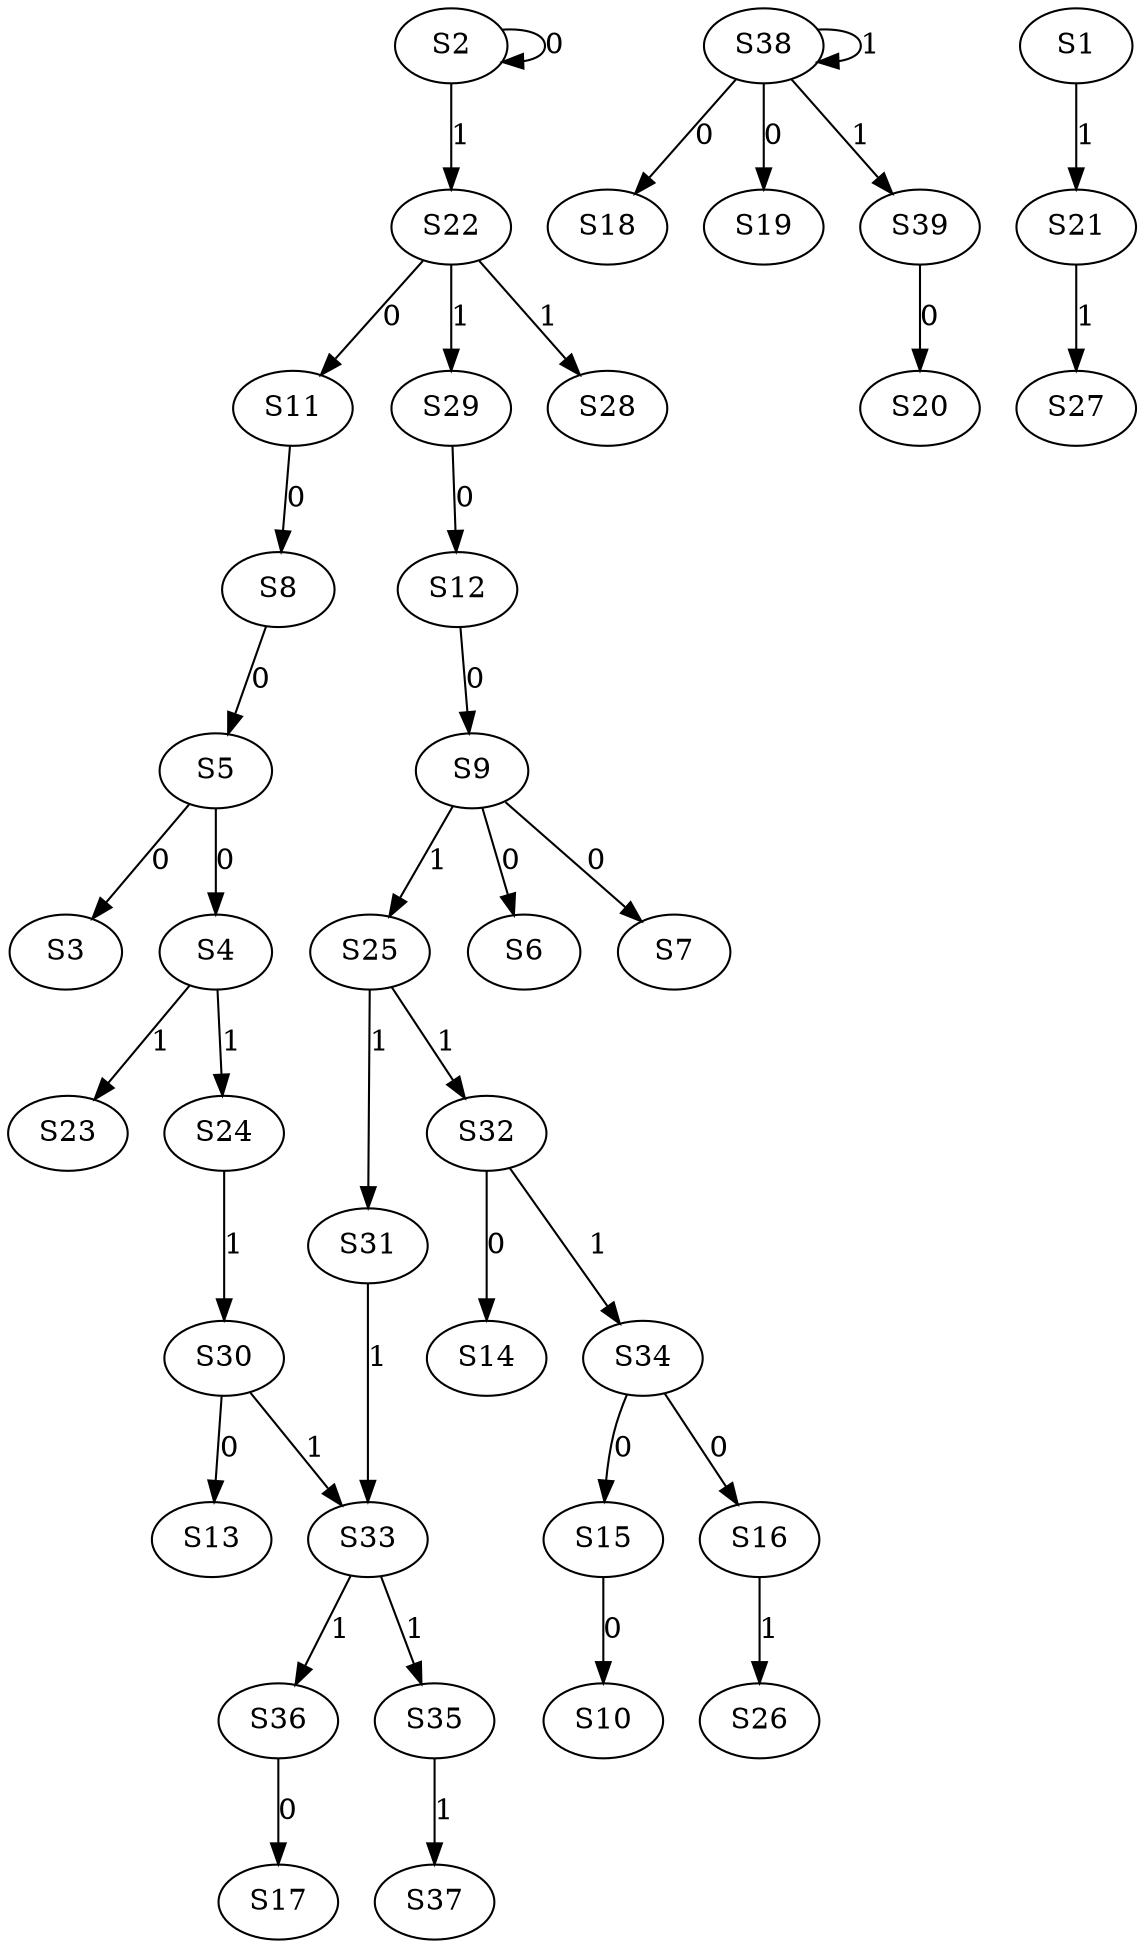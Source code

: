 strict digraph {
	S2 -> S2 [ label = 0 ];
	S5 -> S3 [ label = 0 ];
	S5 -> S4 [ label = 0 ];
	S8 -> S5 [ label = 0 ];
	S9 -> S6 [ label = 0 ];
	S9 -> S7 [ label = 0 ];
	S11 -> S8 [ label = 0 ];
	S12 -> S9 [ label = 0 ];
	S15 -> S10 [ label = 0 ];
	S22 -> S11 [ label = 0 ];
	S29 -> S12 [ label = 0 ];
	S30 -> S13 [ label = 0 ];
	S32 -> S14 [ label = 0 ];
	S34 -> S15 [ label = 0 ];
	S34 -> S16 [ label = 0 ];
	S36 -> S17 [ label = 0 ];
	S38 -> S18 [ label = 0 ];
	S38 -> S19 [ label = 0 ];
	S39 -> S20 [ label = 0 ];
	S1 -> S21 [ label = 1 ];
	S2 -> S22 [ label = 1 ];
	S4 -> S23 [ label = 1 ];
	S4 -> S24 [ label = 1 ];
	S9 -> S25 [ label = 1 ];
	S16 -> S26 [ label = 1 ];
	S21 -> S27 [ label = 1 ];
	S22 -> S28 [ label = 1 ];
	S22 -> S29 [ label = 1 ];
	S24 -> S30 [ label = 1 ];
	S25 -> S31 [ label = 1 ];
	S25 -> S32 [ label = 1 ];
	S30 -> S33 [ label = 1 ];
	S32 -> S34 [ label = 1 ];
	S33 -> S35 [ label = 1 ];
	S33 -> S36 [ label = 1 ];
	S35 -> S37 [ label = 1 ];
	S38 -> S38 [ label = 1 ];
	S38 -> S39 [ label = 1 ];
	S31 -> S33 [ label = 1 ];
}